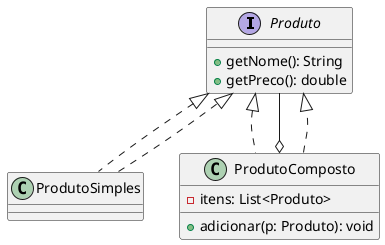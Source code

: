 @startuml Produto
interface Produto {
    +getNome(): String
    +getPreco(): double
}

class ProdutoSimples implements Produto
class ProdutoComposto implements Produto {
    -itens: List<Produto>
    +adicionar(p: Produto): void
}

ProdutoComposto o-- Produto
ProdutoSimples ..|> Produto
ProdutoComposto ..|> Produto
@enduml
